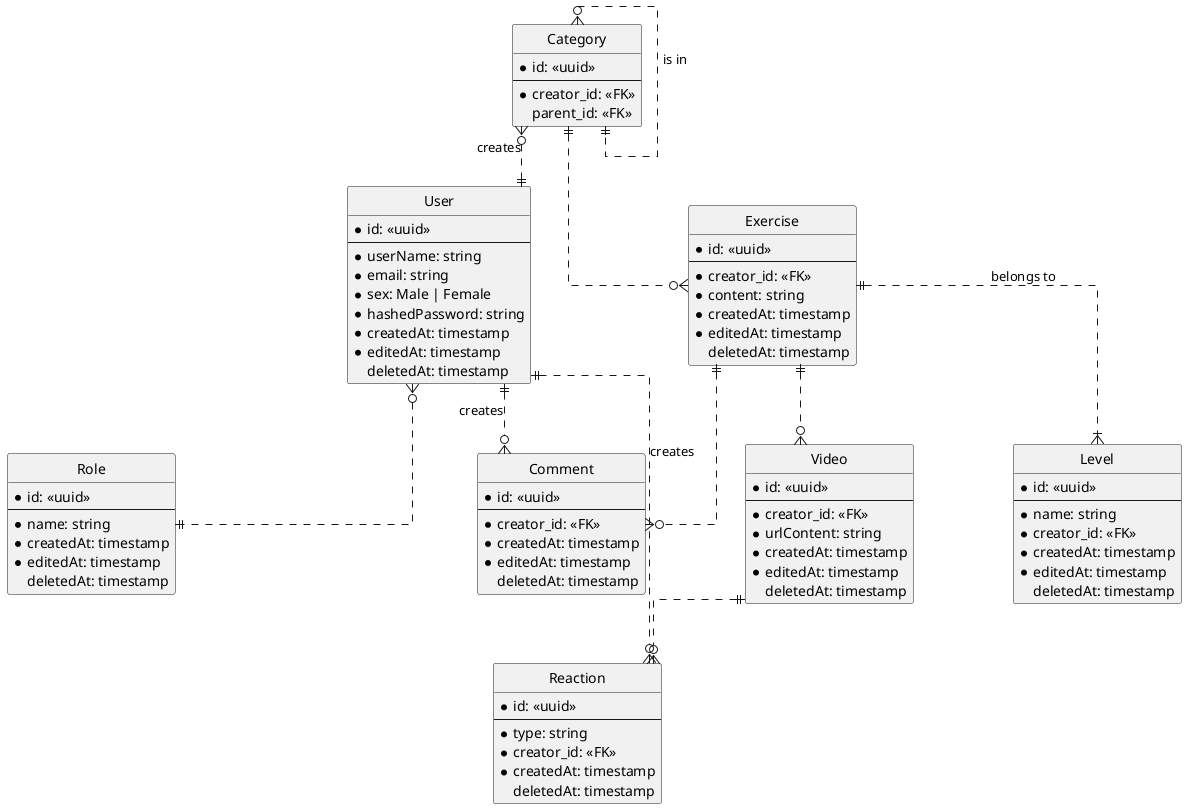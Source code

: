 @startuml social_network

hide circle
skinparam Linetype ortho
skinparam Ranksep 60
skinparam Nodesep 100

entity Role {
    * id: <<uuid>>
    ---
    * name: string
    * createdAt: timestamp
    * editedAt: timestamp
    deletedAt: timestamp
}

entity User {
    * id: <<uuid>>
    ---
    * userName: string
    * email: string
    * sex: Male | Female 
    * hashedPassword: string
    * createdAt: timestamp
    * editedAt: timestamp
    deletedAt: timestamp
}

User }o..|| Role


entity Category {
    * id: <<uuid>>
    ---
    * creator_id: <<FK>>
    parent_id: <<FK>>
}

Category }o..|| User: creates
Category }o..|| Category: is in

entity Exercise {
    * id: <<uuid>>
    ---
    * creator_id: <<FK>>
    * content: string
    * createdAt: timestamp
    * editedAt: timestamp
    deletedAt: timestamp
}



entity Video {
    * id: <<uuid>>
    ---
    * creator_id: <<FK>>
    * urlContent: string
    * createdAt: timestamp
    * editedAt: timestamp
    deletedAt: timestamp
}

entity Reaction {
    * id: <<uuid>>
    ---
    * type: string
    * creator_id: <<FK>>
    * createdAt: timestamp
    deletedAt: timestamp
}


entity Comment {
    * id: <<uuid>>
    ---
    * creator_id: <<FK>>
    * createdAt: timestamp
    * editedAt: timestamp
    deletedAt: timestamp
}

entity Level {
    * id: <<uuid>>
    ---
    * name: string
    * creator_id: <<FK>>
    * createdAt: timestamp
    * editedAt: timestamp
    deletedAt: timestamp
}

Category ||..o{ Exercise
Exercise ||..o{ Video
Exercise ||..o{ Comment
Exercise ||..|{ Level: belongs to
Video ||..o{ Reaction
User ||..o{ Comment: creates
User ||..o{ Reaction: creates
@enduml